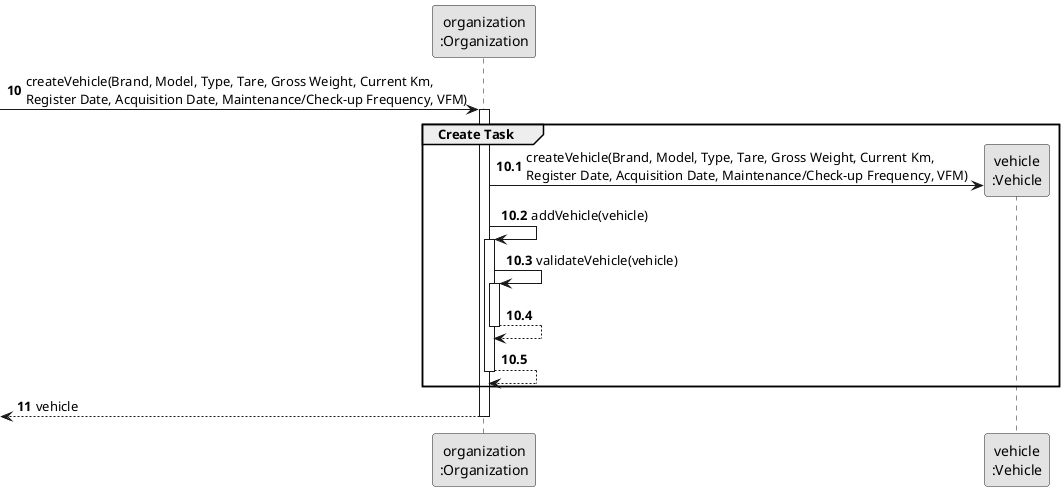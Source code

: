 @startuml
skinparam monochrome true
skinparam packageStyle rectangle
skinparam shadowing false

participant "organization\n:Organization" as ORG
participant "vehicle\n:Vehicle" as Vehicle

autonumber 10
-> ORG: createVehicle(Brand, Model, Type, Tare, Gross Weight, Current Km, \nRegister Date, Acquisition Date, Maintenance/Check-up Frequency, VFM)

autonumber 10.1
activate ORG
    group Create Task

        ORG -> Vehicle**: createVehicle(Brand, Model, Type, Tare, Gross Weight, Current Km, \nRegister Date, Acquisition Date, Maintenance/Check-up Frequency, VFM)
        ORG -> ORG: addVehicle(vehicle)

        activate ORG
            ORG -> ORG: validateVehicle(vehicle)
            activate ORG
                ORG --> ORG
            deactivate ORG

            ORG --> ORG
        deactivate ORG
    end

    autonumber 11
    <-- ORG : vehicle
deactivate ORG


@enduml